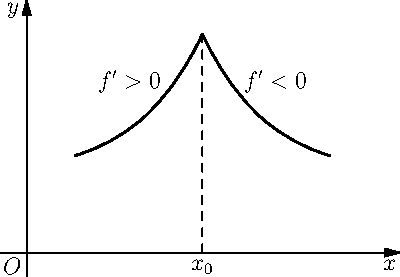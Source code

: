 size(200);
import graph;
guide p=(16,32)..controls(24.1170592018,34.3565923845)and(31.6240749879,38.4513282678)..(38,44)
..controls(45.6135411885,50.6257116723)and(51.3362355511,59.0571636639)..(56,68)
  ..controls(56.6893631291,69.3218638521)and(57.3561267958,70.6553911854)..(58,72);

draw(p,linewidth(1));
pair T=point(p,length(p));
pair K=(T.x,0);
draw(T--K,dashed);
guide q=reflect(T,K)*p;

draw(q,linewidth(1));

label(Label("$f'>0$",position=Relative(0.7),align=2W),p);
label(Label("$f'<0$",position=Relative(0.7),align=2E),q);

label("$x_{0}$",K,S);
label("$O$",(0,0),SW);
xlimits(-1,120);
ylimits(-1,80);
axes("$x$","$y$",Arrow());
